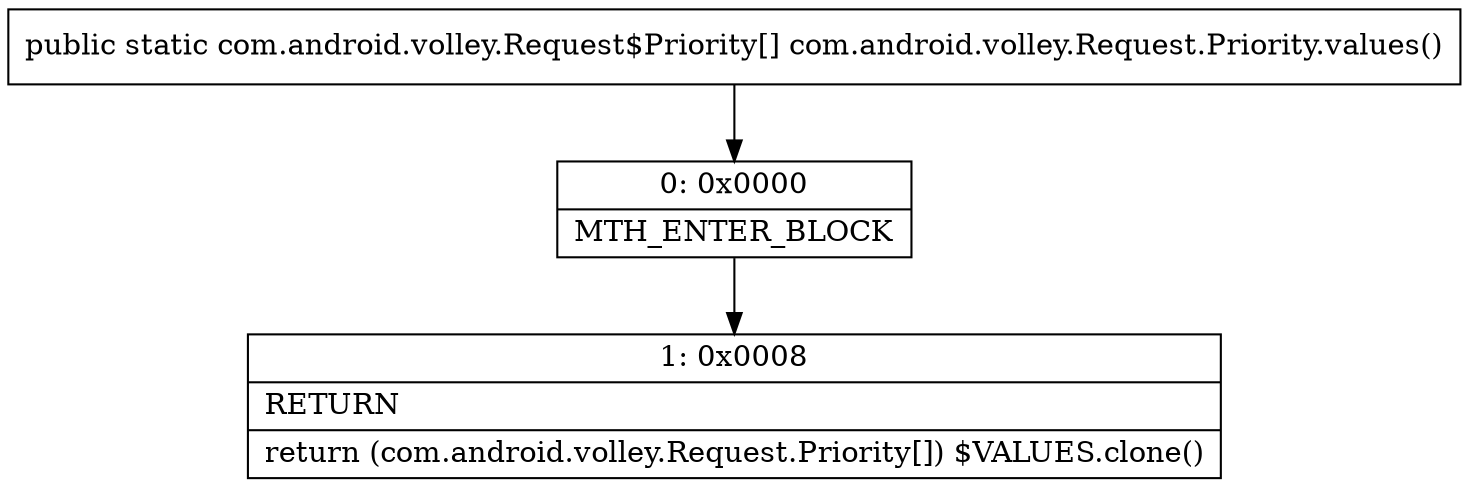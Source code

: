 digraph "CFG forcom.android.volley.Request.Priority.values()[Lcom\/android\/volley\/Request$Priority;" {
Node_0 [shape=record,label="{0\:\ 0x0000|MTH_ENTER_BLOCK\l}"];
Node_1 [shape=record,label="{1\:\ 0x0008|RETURN\l|return (com.android.volley.Request.Priority[]) $VALUES.clone()\l}"];
MethodNode[shape=record,label="{public static com.android.volley.Request$Priority[] com.android.volley.Request.Priority.values() }"];
MethodNode -> Node_0;
Node_0 -> Node_1;
}

